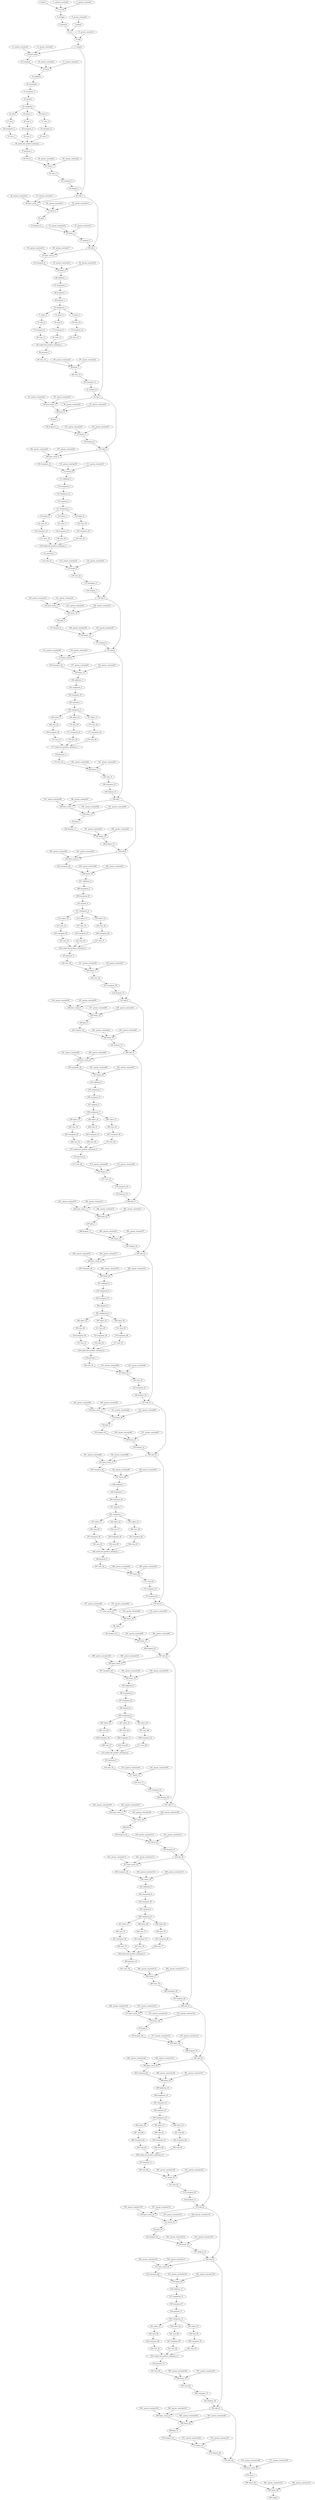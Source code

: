 strict digraph  {
"0 arg0_1" [id=0, type=input];
"1 _param_constant0" [id=1, type=get_attr];
"2 _param_constant1" [id=2, type=get_attr];
"3 conv2d" [id=3, type=conv2d];
"4 reshape" [id=4, type=reshape];
"5 permute" [id=5, type=permute];
"6 _param_constant2" [id=6, type=get_attr];
"7 expand" [id=7, type=expand];
"8 cat" [id=8, type=cat];
"9 _param_constant3" [id=9, type=get_attr];
"10 add" [id=10, type=add];
"11 dropout" [id=11, type=dropout];
"12 _param_constant4" [id=12, type=get_attr];
"13 _param_constant5" [id=13, type=get_attr];
"14 layer_norm" [id=14, type=layer_norm];
"15 transpose" [id=15, type=transpose];
"16 _param_constant6" [id=16, type=get_attr];
"17 _param_constant7" [id=17, type=get_attr];
"18 linear" [id=18, type=linear];
"19 unflatten" [id=19, type=unflatten];
"20 unsqueeze" [id=20, type=unsqueeze];
"21 transpose_1" [id=21, type=transpose];
"22 squeeze" [id=22, type=squeeze];
"23 contiguous" [id=23, type=contiguous];
"24 select" [id=24, type=select];
"25 select_1" [id=25, type=select];
"26 select_2" [id=26, type=select];
"27 view" [id=27, type=view];
"28 transpose_2" [id=28, type=transpose];
"29 view_1" [id=29, type=view];
"30 transpose_3" [id=30, type=transpose];
"31 view_2" [id=31, type=view];
"32 transpose_4" [id=32, type=transpose];
"33 view_3" [id=33, type=view];
"34 view_4" [id=34, type=view];
"35 view_5" [id=35, type=view];
"36 scaled_dot_product_attention" [id=36, type=scaled_dot_product_attention];
"37 permute_1" [id=37, type=permute];
"38 view_6" [id=38, type=view];
"39 _param_constant8" [id=39, type=get_attr];
"40 _param_constant9" [id=40, type=get_attr];
"41 linear_1" [id=41, type=linear];
"42 view_7" [id=42, type=view];
"43 transpose_5" [id=43, type=transpose];
"44 dropout_1" [id=44, type=dropout];
"45 add_1" [id=45, type=add];
"46 _param_constant10" [id=46, type=get_attr];
"47 _param_constant11" [id=47, type=get_attr];
"48 layer_norm_1" [id=48, type=layer_norm];
"49 _param_constant12" [id=49, type=get_attr];
"50 _param_constant13" [id=50, type=get_attr];
"51 linear_2" [id=51, type=linear];
"52 gelu" [id=52, type=gelu];
"53 dropout_2" [id=53, type=dropout];
"54 _param_constant14" [id=54, type=get_attr];
"55 _param_constant15" [id=55, type=get_attr];
"56 linear_3" [id=56, type=linear];
"57 dropout_3" [id=57, type=dropout];
"58 add_2" [id=58, type=add];
"59 _param_constant16" [id=59, type=get_attr];
"60 _param_constant17" [id=60, type=get_attr];
"61 layer_norm_2" [id=61, type=layer_norm];
"62 transpose_6" [id=62, type=transpose];
"63 _param_constant18" [id=63, type=get_attr];
"64 _param_constant19" [id=64, type=get_attr];
"65 linear_4" [id=65, type=linear];
"66 unflatten_1" [id=66, type=unflatten];
"67 unsqueeze_1" [id=67, type=unsqueeze];
"68 transpose_7" [id=68, type=transpose];
"69 squeeze_1" [id=69, type=squeeze];
"70 contiguous_1" [id=70, type=contiguous];
"71 select_3" [id=71, type=select];
"72 select_4" [id=72, type=select];
"73 select_5" [id=73, type=select];
"74 view_8" [id=74, type=view];
"75 transpose_8" [id=75, type=transpose];
"76 view_9" [id=76, type=view];
"77 transpose_9" [id=77, type=transpose];
"78 view_10" [id=78, type=view];
"79 transpose_10" [id=79, type=transpose];
"80 view_11" [id=80, type=view];
"81 view_12" [id=81, type=view];
"82 view_13" [id=82, type=view];
"83 scaled_dot_product_attention_1" [id=83, type=scaled_dot_product_attention];
"84 permute_2" [id=84, type=permute];
"85 view_14" [id=85, type=view];
"86 _param_constant20" [id=86, type=get_attr];
"87 _param_constant21" [id=87, type=get_attr];
"88 linear_5" [id=88, type=linear];
"89 view_15" [id=89, type=view];
"90 transpose_11" [id=90, type=transpose];
"91 dropout_4" [id=91, type=dropout];
"92 add_3" [id=92, type=add];
"93 _param_constant22" [id=93, type=get_attr];
"94 _param_constant23" [id=94, type=get_attr];
"95 layer_norm_3" [id=95, type=layer_norm];
"96 _param_constant24" [id=96, type=get_attr];
"97 _param_constant25" [id=97, type=get_attr];
"98 linear_6" [id=98, type=linear];
"99 gelu_1" [id=99, type=gelu];
"100 dropout_5" [id=100, type=dropout];
"101 _param_constant26" [id=101, type=get_attr];
"102 _param_constant27" [id=102, type=get_attr];
"103 linear_7" [id=103, type=linear];
"104 dropout_6" [id=104, type=dropout];
"105 add_4" [id=105, type=add];
"106 _param_constant28" [id=106, type=get_attr];
"107 _param_constant29" [id=107, type=get_attr];
"108 layer_norm_4" [id=108, type=layer_norm];
"109 transpose_12" [id=109, type=transpose];
"110 _param_constant30" [id=110, type=get_attr];
"111 _param_constant31" [id=111, type=get_attr];
"112 linear_8" [id=112, type=linear];
"113 unflatten_2" [id=113, type=unflatten];
"114 unsqueeze_2" [id=114, type=unsqueeze];
"115 transpose_13" [id=115, type=transpose];
"116 squeeze_2" [id=116, type=squeeze];
"117 contiguous_2" [id=117, type=contiguous];
"118 select_6" [id=118, type=select];
"119 select_7" [id=119, type=select];
"120 select_8" [id=120, type=select];
"121 view_16" [id=121, type=view];
"122 transpose_14" [id=122, type=transpose];
"123 view_17" [id=123, type=view];
"124 transpose_15" [id=124, type=transpose];
"125 view_18" [id=125, type=view];
"126 transpose_16" [id=126, type=transpose];
"127 view_19" [id=127, type=view];
"128 view_20" [id=128, type=view];
"129 view_21" [id=129, type=view];
"130 scaled_dot_product_attention_2" [id=130, type=scaled_dot_product_attention];
"131 permute_3" [id=131, type=permute];
"132 view_22" [id=132, type=view];
"133 _param_constant32" [id=133, type=get_attr];
"134 _param_constant33" [id=134, type=get_attr];
"135 linear_9" [id=135, type=linear];
"136 view_23" [id=136, type=view];
"137 transpose_17" [id=137, type=transpose];
"138 dropout_7" [id=138, type=dropout];
"139 add_5" [id=139, type=add];
"140 _param_constant34" [id=140, type=get_attr];
"141 _param_constant35" [id=141, type=get_attr];
"142 layer_norm_5" [id=142, type=layer_norm];
"143 _param_constant36" [id=143, type=get_attr];
"144 _param_constant37" [id=144, type=get_attr];
"145 linear_10" [id=145, type=linear];
"146 gelu_2" [id=146, type=gelu];
"147 dropout_8" [id=147, type=dropout];
"148 _param_constant38" [id=148, type=get_attr];
"149 _param_constant39" [id=149, type=get_attr];
"150 linear_11" [id=150, type=linear];
"151 dropout_9" [id=151, type=dropout];
"152 add_6" [id=152, type=add];
"153 _param_constant40" [id=153, type=get_attr];
"154 _param_constant41" [id=154, type=get_attr];
"155 layer_norm_6" [id=155, type=layer_norm];
"156 transpose_18" [id=156, type=transpose];
"157 _param_constant42" [id=157, type=get_attr];
"158 _param_constant43" [id=158, type=get_attr];
"159 linear_12" [id=159, type=linear];
"160 unflatten_3" [id=160, type=unflatten];
"161 unsqueeze_3" [id=161, type=unsqueeze];
"162 transpose_19" [id=162, type=transpose];
"163 squeeze_3" [id=163, type=squeeze];
"164 contiguous_3" [id=164, type=contiguous];
"165 select_9" [id=165, type=select];
"166 select_10" [id=166, type=select];
"167 select_11" [id=167, type=select];
"168 view_24" [id=168, type=view];
"169 transpose_20" [id=169, type=transpose];
"170 view_25" [id=170, type=view];
"171 transpose_21" [id=171, type=transpose];
"172 view_26" [id=172, type=view];
"173 transpose_22" [id=173, type=transpose];
"174 view_27" [id=174, type=view];
"175 view_28" [id=175, type=view];
"176 view_29" [id=176, type=view];
"177 scaled_dot_product_attention_3" [id=177, type=scaled_dot_product_attention];
"178 permute_4" [id=178, type=permute];
"179 view_30" [id=179, type=view];
"180 _param_constant44" [id=180, type=get_attr];
"181 _param_constant45" [id=181, type=get_attr];
"182 linear_13" [id=182, type=linear];
"183 view_31" [id=183, type=view];
"184 transpose_23" [id=184, type=transpose];
"185 dropout_10" [id=185, type=dropout];
"186 add_7" [id=186, type=add];
"187 _param_constant46" [id=187, type=get_attr];
"188 _param_constant47" [id=188, type=get_attr];
"189 layer_norm_7" [id=189, type=layer_norm];
"190 _param_constant48" [id=190, type=get_attr];
"191 _param_constant49" [id=191, type=get_attr];
"192 linear_14" [id=192, type=linear];
"193 gelu_3" [id=193, type=gelu];
"194 dropout_11" [id=194, type=dropout];
"195 _param_constant50" [id=195, type=get_attr];
"196 _param_constant51" [id=196, type=get_attr];
"197 linear_15" [id=197, type=linear];
"198 dropout_12" [id=198, type=dropout];
"199 add_8" [id=199, type=add];
"200 _param_constant52" [id=200, type=get_attr];
"201 _param_constant53" [id=201, type=get_attr];
"202 layer_norm_8" [id=202, type=layer_norm];
"203 transpose_24" [id=203, type=transpose];
"204 _param_constant54" [id=204, type=get_attr];
"205 _param_constant55" [id=205, type=get_attr];
"206 linear_16" [id=206, type=linear];
"207 unflatten_4" [id=207, type=unflatten];
"208 unsqueeze_4" [id=208, type=unsqueeze];
"209 transpose_25" [id=209, type=transpose];
"210 squeeze_4" [id=210, type=squeeze];
"211 contiguous_4" [id=211, type=contiguous];
"212 select_12" [id=212, type=select];
"213 select_13" [id=213, type=select];
"214 select_14" [id=214, type=select];
"215 view_32" [id=215, type=view];
"216 transpose_26" [id=216, type=transpose];
"217 view_33" [id=217, type=view];
"218 transpose_27" [id=218, type=transpose];
"219 view_34" [id=219, type=view];
"220 transpose_28" [id=220, type=transpose];
"221 view_35" [id=221, type=view];
"222 view_36" [id=222, type=view];
"223 view_37" [id=223, type=view];
"224 scaled_dot_product_attention_4" [id=224, type=scaled_dot_product_attention];
"225 permute_5" [id=225, type=permute];
"226 view_38" [id=226, type=view];
"227 _param_constant56" [id=227, type=get_attr];
"228 _param_constant57" [id=228, type=get_attr];
"229 linear_17" [id=229, type=linear];
"230 view_39" [id=230, type=view];
"231 transpose_29" [id=231, type=transpose];
"232 dropout_13" [id=232, type=dropout];
"233 add_9" [id=233, type=add];
"234 _param_constant58" [id=234, type=get_attr];
"235 _param_constant59" [id=235, type=get_attr];
"236 layer_norm_9" [id=236, type=layer_norm];
"237 _param_constant60" [id=237, type=get_attr];
"238 _param_constant61" [id=238, type=get_attr];
"239 linear_18" [id=239, type=linear];
"240 gelu_4" [id=240, type=gelu];
"241 dropout_14" [id=241, type=dropout];
"242 _param_constant62" [id=242, type=get_attr];
"243 _param_constant63" [id=243, type=get_attr];
"244 linear_19" [id=244, type=linear];
"245 dropout_15" [id=245, type=dropout];
"246 add_10" [id=246, type=add];
"247 _param_constant64" [id=247, type=get_attr];
"248 _param_constant65" [id=248, type=get_attr];
"249 layer_norm_10" [id=249, type=layer_norm];
"250 transpose_30" [id=250, type=transpose];
"251 _param_constant66" [id=251, type=get_attr];
"252 _param_constant67" [id=252, type=get_attr];
"253 linear_20" [id=253, type=linear];
"254 unflatten_5" [id=254, type=unflatten];
"255 unsqueeze_5" [id=255, type=unsqueeze];
"256 transpose_31" [id=256, type=transpose];
"257 squeeze_5" [id=257, type=squeeze];
"258 contiguous_5" [id=258, type=contiguous];
"259 select_15" [id=259, type=select];
"260 select_16" [id=260, type=select];
"261 select_17" [id=261, type=select];
"262 view_40" [id=262, type=view];
"263 transpose_32" [id=263, type=transpose];
"264 view_41" [id=264, type=view];
"265 transpose_33" [id=265, type=transpose];
"266 view_42" [id=266, type=view];
"267 transpose_34" [id=267, type=transpose];
"268 view_43" [id=268, type=view];
"269 view_44" [id=269, type=view];
"270 view_45" [id=270, type=view];
"271 scaled_dot_product_attention_5" [id=271, type=scaled_dot_product_attention];
"272 permute_6" [id=272, type=permute];
"273 view_46" [id=273, type=view];
"274 _param_constant68" [id=274, type=get_attr];
"275 _param_constant69" [id=275, type=get_attr];
"276 linear_21" [id=276, type=linear];
"277 view_47" [id=277, type=view];
"278 transpose_35" [id=278, type=transpose];
"279 dropout_16" [id=279, type=dropout];
"280 add_11" [id=280, type=add];
"281 _param_constant70" [id=281, type=get_attr];
"282 _param_constant71" [id=282, type=get_attr];
"283 layer_norm_11" [id=283, type=layer_norm];
"284 _param_constant72" [id=284, type=get_attr];
"285 _param_constant73" [id=285, type=get_attr];
"286 linear_22" [id=286, type=linear];
"287 gelu_5" [id=287, type=gelu];
"288 dropout_17" [id=288, type=dropout];
"289 _param_constant74" [id=289, type=get_attr];
"290 _param_constant75" [id=290, type=get_attr];
"291 linear_23" [id=291, type=linear];
"292 dropout_18" [id=292, type=dropout];
"293 add_12" [id=293, type=add];
"294 _param_constant76" [id=294, type=get_attr];
"295 _param_constant77" [id=295, type=get_attr];
"296 layer_norm_12" [id=296, type=layer_norm];
"297 transpose_36" [id=297, type=transpose];
"298 _param_constant78" [id=298, type=get_attr];
"299 _param_constant79" [id=299, type=get_attr];
"300 linear_24" [id=300, type=linear];
"301 unflatten_6" [id=301, type=unflatten];
"302 unsqueeze_6" [id=302, type=unsqueeze];
"303 transpose_37" [id=303, type=transpose];
"304 squeeze_6" [id=304, type=squeeze];
"305 contiguous_6" [id=305, type=contiguous];
"306 select_18" [id=306, type=select];
"307 select_19" [id=307, type=select];
"308 select_20" [id=308, type=select];
"309 view_48" [id=309, type=view];
"310 transpose_38" [id=310, type=transpose];
"311 view_49" [id=311, type=view];
"312 transpose_39" [id=312, type=transpose];
"313 view_50" [id=313, type=view];
"314 transpose_40" [id=314, type=transpose];
"315 view_51" [id=315, type=view];
"316 view_52" [id=316, type=view];
"317 view_53" [id=317, type=view];
"318 scaled_dot_product_attention_6" [id=318, type=scaled_dot_product_attention];
"319 permute_7" [id=319, type=permute];
"320 view_54" [id=320, type=view];
"321 _param_constant80" [id=321, type=get_attr];
"322 _param_constant81" [id=322, type=get_attr];
"323 linear_25" [id=323, type=linear];
"324 view_55" [id=324, type=view];
"325 transpose_41" [id=325, type=transpose];
"326 dropout_19" [id=326, type=dropout];
"327 add_13" [id=327, type=add];
"328 _param_constant82" [id=328, type=get_attr];
"329 _param_constant83" [id=329, type=get_attr];
"330 layer_norm_13" [id=330, type=layer_norm];
"331 _param_constant84" [id=331, type=get_attr];
"332 _param_constant85" [id=332, type=get_attr];
"333 linear_26" [id=333, type=linear];
"334 gelu_6" [id=334, type=gelu];
"335 dropout_20" [id=335, type=dropout];
"336 _param_constant86" [id=336, type=get_attr];
"337 _param_constant87" [id=337, type=get_attr];
"338 linear_27" [id=338, type=linear];
"339 dropout_21" [id=339, type=dropout];
"340 add_14" [id=340, type=add];
"341 _param_constant88" [id=341, type=get_attr];
"342 _param_constant89" [id=342, type=get_attr];
"343 layer_norm_14" [id=343, type=layer_norm];
"344 transpose_42" [id=344, type=transpose];
"345 _param_constant90" [id=345, type=get_attr];
"346 _param_constant91" [id=346, type=get_attr];
"347 linear_28" [id=347, type=linear];
"348 unflatten_7" [id=348, type=unflatten];
"349 unsqueeze_7" [id=349, type=unsqueeze];
"350 transpose_43" [id=350, type=transpose];
"351 squeeze_7" [id=351, type=squeeze];
"352 contiguous_7" [id=352, type=contiguous];
"353 select_21" [id=353, type=select];
"354 select_22" [id=354, type=select];
"355 select_23" [id=355, type=select];
"356 view_56" [id=356, type=view];
"357 transpose_44" [id=357, type=transpose];
"358 view_57" [id=358, type=view];
"359 transpose_45" [id=359, type=transpose];
"360 view_58" [id=360, type=view];
"361 transpose_46" [id=361, type=transpose];
"362 view_59" [id=362, type=view];
"363 view_60" [id=363, type=view];
"364 view_61" [id=364, type=view];
"365 scaled_dot_product_attention_7" [id=365, type=scaled_dot_product_attention];
"366 permute_8" [id=366, type=permute];
"367 view_62" [id=367, type=view];
"368 _param_constant92" [id=368, type=get_attr];
"369 _param_constant93" [id=369, type=get_attr];
"370 linear_29" [id=370, type=linear];
"371 view_63" [id=371, type=view];
"372 transpose_47" [id=372, type=transpose];
"373 dropout_22" [id=373, type=dropout];
"374 add_15" [id=374, type=add];
"375 _param_constant94" [id=375, type=get_attr];
"376 _param_constant95" [id=376, type=get_attr];
"377 layer_norm_15" [id=377, type=layer_norm];
"378 _param_constant96" [id=378, type=get_attr];
"379 _param_constant97" [id=379, type=get_attr];
"380 linear_30" [id=380, type=linear];
"381 gelu_7" [id=381, type=gelu];
"382 dropout_23" [id=382, type=dropout];
"383 _param_constant98" [id=383, type=get_attr];
"384 _param_constant99" [id=384, type=get_attr];
"385 linear_31" [id=385, type=linear];
"386 dropout_24" [id=386, type=dropout];
"387 add_16" [id=387, type=add];
"388 _param_constant100" [id=388, type=get_attr];
"389 _param_constant101" [id=389, type=get_attr];
"390 layer_norm_16" [id=390, type=layer_norm];
"391 transpose_48" [id=391, type=transpose];
"392 _param_constant102" [id=392, type=get_attr];
"393 _param_constant103" [id=393, type=get_attr];
"394 linear_32" [id=394, type=linear];
"395 unflatten_8" [id=395, type=unflatten];
"396 unsqueeze_8" [id=396, type=unsqueeze];
"397 transpose_49" [id=397, type=transpose];
"398 squeeze_8" [id=398, type=squeeze];
"399 contiguous_8" [id=399, type=contiguous];
"400 select_24" [id=400, type=select];
"401 select_25" [id=401, type=select];
"402 select_26" [id=402, type=select];
"403 view_64" [id=403, type=view];
"404 transpose_50" [id=404, type=transpose];
"405 view_65" [id=405, type=view];
"406 transpose_51" [id=406, type=transpose];
"407 view_66" [id=407, type=view];
"408 transpose_52" [id=408, type=transpose];
"409 view_67" [id=409, type=view];
"410 view_68" [id=410, type=view];
"411 view_69" [id=411, type=view];
"412 scaled_dot_product_attention_8" [id=412, type=scaled_dot_product_attention];
"413 permute_9" [id=413, type=permute];
"414 view_70" [id=414, type=view];
"415 _param_constant104" [id=415, type=get_attr];
"416 _param_constant105" [id=416, type=get_attr];
"417 linear_33" [id=417, type=linear];
"418 view_71" [id=418, type=view];
"419 transpose_53" [id=419, type=transpose];
"420 dropout_25" [id=420, type=dropout];
"421 add_17" [id=421, type=add];
"422 _param_constant106" [id=422, type=get_attr];
"423 _param_constant107" [id=423, type=get_attr];
"424 layer_norm_17" [id=424, type=layer_norm];
"425 _param_constant108" [id=425, type=get_attr];
"426 _param_constant109" [id=426, type=get_attr];
"427 linear_34" [id=427, type=linear];
"428 gelu_8" [id=428, type=gelu];
"429 dropout_26" [id=429, type=dropout];
"430 _param_constant110" [id=430, type=get_attr];
"431 _param_constant111" [id=431, type=get_attr];
"432 linear_35" [id=432, type=linear];
"433 dropout_27" [id=433, type=dropout];
"434 add_18" [id=434, type=add];
"435 _param_constant112" [id=435, type=get_attr];
"436 _param_constant113" [id=436, type=get_attr];
"437 layer_norm_18" [id=437, type=layer_norm];
"438 transpose_54" [id=438, type=transpose];
"439 _param_constant114" [id=439, type=get_attr];
"440 _param_constant115" [id=440, type=get_attr];
"441 linear_36" [id=441, type=linear];
"442 unflatten_9" [id=442, type=unflatten];
"443 unsqueeze_9" [id=443, type=unsqueeze];
"444 transpose_55" [id=444, type=transpose];
"445 squeeze_9" [id=445, type=squeeze];
"446 contiguous_9" [id=446, type=contiguous];
"447 select_27" [id=447, type=select];
"448 select_28" [id=448, type=select];
"449 select_29" [id=449, type=select];
"450 view_72" [id=450, type=view];
"451 transpose_56" [id=451, type=transpose];
"452 view_73" [id=452, type=view];
"453 transpose_57" [id=453, type=transpose];
"454 view_74" [id=454, type=view];
"455 transpose_58" [id=455, type=transpose];
"456 view_75" [id=456, type=view];
"457 view_76" [id=457, type=view];
"458 view_77" [id=458, type=view];
"459 scaled_dot_product_attention_9" [id=459, type=scaled_dot_product_attention];
"460 permute_10" [id=460, type=permute];
"461 view_78" [id=461, type=view];
"462 _param_constant116" [id=462, type=get_attr];
"463 _param_constant117" [id=463, type=get_attr];
"464 linear_37" [id=464, type=linear];
"465 view_79" [id=465, type=view];
"466 transpose_59" [id=466, type=transpose];
"467 dropout_28" [id=467, type=dropout];
"468 add_19" [id=468, type=add];
"469 _param_constant118" [id=469, type=get_attr];
"470 _param_constant119" [id=470, type=get_attr];
"471 layer_norm_19" [id=471, type=layer_norm];
"472 _param_constant120" [id=472, type=get_attr];
"473 _param_constant121" [id=473, type=get_attr];
"474 linear_38" [id=474, type=linear];
"475 gelu_9" [id=475, type=gelu];
"476 dropout_29" [id=476, type=dropout];
"477 _param_constant122" [id=477, type=get_attr];
"478 _param_constant123" [id=478, type=get_attr];
"479 linear_39" [id=479, type=linear];
"480 dropout_30" [id=480, type=dropout];
"481 add_20" [id=481, type=add];
"482 _param_constant124" [id=482, type=get_attr];
"483 _param_constant125" [id=483, type=get_attr];
"484 layer_norm_20" [id=484, type=layer_norm];
"485 transpose_60" [id=485, type=transpose];
"486 _param_constant126" [id=486, type=get_attr];
"487 _param_constant127" [id=487, type=get_attr];
"488 linear_40" [id=488, type=linear];
"489 unflatten_10" [id=489, type=unflatten];
"490 unsqueeze_10" [id=490, type=unsqueeze];
"491 transpose_61" [id=491, type=transpose];
"492 squeeze_10" [id=492, type=squeeze];
"493 contiguous_10" [id=493, type=contiguous];
"494 select_30" [id=494, type=select];
"495 select_31" [id=495, type=select];
"496 select_32" [id=496, type=select];
"497 view_80" [id=497, type=view];
"498 transpose_62" [id=498, type=transpose];
"499 view_81" [id=499, type=view];
"500 transpose_63" [id=500, type=transpose];
"501 view_82" [id=501, type=view];
"502 transpose_64" [id=502, type=transpose];
"503 view_83" [id=503, type=view];
"504 view_84" [id=504, type=view];
"505 view_85" [id=505, type=view];
"506 scaled_dot_product_attention_10" [id=506, type=scaled_dot_product_attention];
"507 permute_11" [id=507, type=permute];
"508 view_86" [id=508, type=view];
"509 _param_constant128" [id=509, type=get_attr];
"510 _param_constant129" [id=510, type=get_attr];
"511 linear_41" [id=511, type=linear];
"512 view_87" [id=512, type=view];
"513 transpose_65" [id=513, type=transpose];
"514 dropout_31" [id=514, type=dropout];
"515 add_21" [id=515, type=add];
"516 _param_constant130" [id=516, type=get_attr];
"517 _param_constant131" [id=517, type=get_attr];
"518 layer_norm_21" [id=518, type=layer_norm];
"519 _param_constant132" [id=519, type=get_attr];
"520 _param_constant133" [id=520, type=get_attr];
"521 linear_42" [id=521, type=linear];
"522 gelu_10" [id=522, type=gelu];
"523 dropout_32" [id=523, type=dropout];
"524 _param_constant134" [id=524, type=get_attr];
"525 _param_constant135" [id=525, type=get_attr];
"526 linear_43" [id=526, type=linear];
"527 dropout_33" [id=527, type=dropout];
"528 add_22" [id=528, type=add];
"529 _param_constant136" [id=529, type=get_attr];
"530 _param_constant137" [id=530, type=get_attr];
"531 layer_norm_22" [id=531, type=layer_norm];
"532 transpose_66" [id=532, type=transpose];
"533 _param_constant138" [id=533, type=get_attr];
"534 _param_constant139" [id=534, type=get_attr];
"535 linear_44" [id=535, type=linear];
"536 unflatten_11" [id=536, type=unflatten];
"537 unsqueeze_11" [id=537, type=unsqueeze];
"538 transpose_67" [id=538, type=transpose];
"539 squeeze_11" [id=539, type=squeeze];
"540 contiguous_11" [id=540, type=contiguous];
"541 select_33" [id=541, type=select];
"542 select_34" [id=542, type=select];
"543 select_35" [id=543, type=select];
"544 view_88" [id=544, type=view];
"545 transpose_68" [id=545, type=transpose];
"546 view_89" [id=546, type=view];
"547 transpose_69" [id=547, type=transpose];
"548 view_90" [id=548, type=view];
"549 transpose_70" [id=549, type=transpose];
"550 view_91" [id=550, type=view];
"551 view_92" [id=551, type=view];
"552 view_93" [id=552, type=view];
"553 scaled_dot_product_attention_11" [id=553, type=scaled_dot_product_attention];
"554 permute_12" [id=554, type=permute];
"555 view_94" [id=555, type=view];
"556 _param_constant140" [id=556, type=get_attr];
"557 _param_constant141" [id=557, type=get_attr];
"558 linear_45" [id=558, type=linear];
"559 view_95" [id=559, type=view];
"560 transpose_71" [id=560, type=transpose];
"561 dropout_34" [id=561, type=dropout];
"562 add_23" [id=562, type=add];
"563 _param_constant142" [id=563, type=get_attr];
"564 _param_constant143" [id=564, type=get_attr];
"565 layer_norm_23" [id=565, type=layer_norm];
"566 _param_constant144" [id=566, type=get_attr];
"567 _param_constant145" [id=567, type=get_attr];
"568 linear_46" [id=568, type=linear];
"569 gelu_11" [id=569, type=gelu];
"570 dropout_35" [id=570, type=dropout];
"571 _param_constant146" [id=571, type=get_attr];
"572 _param_constant147" [id=572, type=get_attr];
"573 linear_47" [id=573, type=linear];
"574 dropout_36" [id=574, type=dropout];
"575 add_24" [id=575, type=add];
"576 _param_constant148" [id=576, type=get_attr];
"577 _param_constant149" [id=577, type=get_attr];
"578 layer_norm_24" [id=578, type=layer_norm];
"579 slice_1" [id=579, type=slice];
"580 select_36" [id=580, type=select];
"581 _param_constant150" [id=581, type=get_attr];
"582 _param_constant151" [id=582, type=get_attr];
"583 linear_48" [id=583, type=linear];
"584 output" [id=584, type=output];
"0 arg0_1" -> "3 conv2d";
"1 _param_constant0" -> "3 conv2d";
"2 _param_constant1" -> "3 conv2d";
"3 conv2d" -> "4 reshape";
"4 reshape" -> "5 permute";
"5 permute" -> "8 cat";
"6 _param_constant2" -> "7 expand";
"7 expand" -> "8 cat";
"8 cat" -> "10 add";
"9 _param_constant3" -> "10 add";
"10 add" -> "11 dropout";
"11 dropout" -> "14 layer_norm";
"11 dropout" -> "45 add_1";
"12 _param_constant4" -> "14 layer_norm";
"13 _param_constant5" -> "14 layer_norm";
"14 layer_norm" -> "15 transpose";
"15 transpose" -> "18 linear";
"16 _param_constant6" -> "18 linear";
"17 _param_constant7" -> "18 linear";
"18 linear" -> "19 unflatten";
"19 unflatten" -> "20 unsqueeze";
"20 unsqueeze" -> "21 transpose_1";
"21 transpose_1" -> "22 squeeze";
"22 squeeze" -> "23 contiguous";
"23 contiguous" -> "24 select";
"23 contiguous" -> "25 select_1";
"23 contiguous" -> "26 select_2";
"24 select" -> "27 view";
"25 select_1" -> "29 view_1";
"26 select_2" -> "31 view_2";
"27 view" -> "28 transpose_2";
"28 transpose_2" -> "33 view_3";
"29 view_1" -> "30 transpose_3";
"30 transpose_3" -> "34 view_4";
"31 view_2" -> "32 transpose_4";
"32 transpose_4" -> "35 view_5";
"33 view_3" -> "36 scaled_dot_product_attention";
"34 view_4" -> "36 scaled_dot_product_attention";
"35 view_5" -> "36 scaled_dot_product_attention";
"36 scaled_dot_product_attention" -> "37 permute_1";
"37 permute_1" -> "38 view_6";
"38 view_6" -> "41 linear_1";
"39 _param_constant8" -> "41 linear_1";
"40 _param_constant9" -> "41 linear_1";
"41 linear_1" -> "42 view_7";
"42 view_7" -> "43 transpose_5";
"43 transpose_5" -> "44 dropout_1";
"44 dropout_1" -> "45 add_1";
"45 add_1" -> "48 layer_norm_1";
"45 add_1" -> "58 add_2";
"46 _param_constant10" -> "48 layer_norm_1";
"47 _param_constant11" -> "48 layer_norm_1";
"48 layer_norm_1" -> "51 linear_2";
"49 _param_constant12" -> "51 linear_2";
"50 _param_constant13" -> "51 linear_2";
"51 linear_2" -> "52 gelu";
"52 gelu" -> "53 dropout_2";
"53 dropout_2" -> "56 linear_3";
"54 _param_constant14" -> "56 linear_3";
"55 _param_constant15" -> "56 linear_3";
"56 linear_3" -> "57 dropout_3";
"57 dropout_3" -> "58 add_2";
"58 add_2" -> "61 layer_norm_2";
"58 add_2" -> "92 add_3";
"59 _param_constant16" -> "61 layer_norm_2";
"60 _param_constant17" -> "61 layer_norm_2";
"61 layer_norm_2" -> "62 transpose_6";
"62 transpose_6" -> "65 linear_4";
"63 _param_constant18" -> "65 linear_4";
"64 _param_constant19" -> "65 linear_4";
"65 linear_4" -> "66 unflatten_1";
"66 unflatten_1" -> "67 unsqueeze_1";
"67 unsqueeze_1" -> "68 transpose_7";
"68 transpose_7" -> "69 squeeze_1";
"69 squeeze_1" -> "70 contiguous_1";
"70 contiguous_1" -> "71 select_3";
"70 contiguous_1" -> "72 select_4";
"70 contiguous_1" -> "73 select_5";
"71 select_3" -> "74 view_8";
"72 select_4" -> "76 view_9";
"73 select_5" -> "78 view_10";
"74 view_8" -> "75 transpose_8";
"75 transpose_8" -> "80 view_11";
"76 view_9" -> "77 transpose_9";
"77 transpose_9" -> "81 view_12";
"78 view_10" -> "79 transpose_10";
"79 transpose_10" -> "82 view_13";
"80 view_11" -> "83 scaled_dot_product_attention_1";
"81 view_12" -> "83 scaled_dot_product_attention_1";
"82 view_13" -> "83 scaled_dot_product_attention_1";
"83 scaled_dot_product_attention_1" -> "84 permute_2";
"84 permute_2" -> "85 view_14";
"85 view_14" -> "88 linear_5";
"86 _param_constant20" -> "88 linear_5";
"87 _param_constant21" -> "88 linear_5";
"88 linear_5" -> "89 view_15";
"89 view_15" -> "90 transpose_11";
"90 transpose_11" -> "91 dropout_4";
"91 dropout_4" -> "92 add_3";
"92 add_3" -> "95 layer_norm_3";
"92 add_3" -> "105 add_4";
"93 _param_constant22" -> "95 layer_norm_3";
"94 _param_constant23" -> "95 layer_norm_3";
"95 layer_norm_3" -> "98 linear_6";
"96 _param_constant24" -> "98 linear_6";
"97 _param_constant25" -> "98 linear_6";
"98 linear_6" -> "99 gelu_1";
"99 gelu_1" -> "100 dropout_5";
"100 dropout_5" -> "103 linear_7";
"101 _param_constant26" -> "103 linear_7";
"102 _param_constant27" -> "103 linear_7";
"103 linear_7" -> "104 dropout_6";
"104 dropout_6" -> "105 add_4";
"105 add_4" -> "108 layer_norm_4";
"105 add_4" -> "139 add_5";
"106 _param_constant28" -> "108 layer_norm_4";
"107 _param_constant29" -> "108 layer_norm_4";
"108 layer_norm_4" -> "109 transpose_12";
"109 transpose_12" -> "112 linear_8";
"110 _param_constant30" -> "112 linear_8";
"111 _param_constant31" -> "112 linear_8";
"112 linear_8" -> "113 unflatten_2";
"113 unflatten_2" -> "114 unsqueeze_2";
"114 unsqueeze_2" -> "115 transpose_13";
"115 transpose_13" -> "116 squeeze_2";
"116 squeeze_2" -> "117 contiguous_2";
"117 contiguous_2" -> "118 select_6";
"117 contiguous_2" -> "119 select_7";
"117 contiguous_2" -> "120 select_8";
"118 select_6" -> "121 view_16";
"119 select_7" -> "123 view_17";
"120 select_8" -> "125 view_18";
"121 view_16" -> "122 transpose_14";
"122 transpose_14" -> "127 view_19";
"123 view_17" -> "124 transpose_15";
"124 transpose_15" -> "128 view_20";
"125 view_18" -> "126 transpose_16";
"126 transpose_16" -> "129 view_21";
"127 view_19" -> "130 scaled_dot_product_attention_2";
"128 view_20" -> "130 scaled_dot_product_attention_2";
"129 view_21" -> "130 scaled_dot_product_attention_2";
"130 scaled_dot_product_attention_2" -> "131 permute_3";
"131 permute_3" -> "132 view_22";
"132 view_22" -> "135 linear_9";
"133 _param_constant32" -> "135 linear_9";
"134 _param_constant33" -> "135 linear_9";
"135 linear_9" -> "136 view_23";
"136 view_23" -> "137 transpose_17";
"137 transpose_17" -> "138 dropout_7";
"138 dropout_7" -> "139 add_5";
"139 add_5" -> "142 layer_norm_5";
"139 add_5" -> "152 add_6";
"140 _param_constant34" -> "142 layer_norm_5";
"141 _param_constant35" -> "142 layer_norm_5";
"142 layer_norm_5" -> "145 linear_10";
"143 _param_constant36" -> "145 linear_10";
"144 _param_constant37" -> "145 linear_10";
"145 linear_10" -> "146 gelu_2";
"146 gelu_2" -> "147 dropout_8";
"147 dropout_8" -> "150 linear_11";
"148 _param_constant38" -> "150 linear_11";
"149 _param_constant39" -> "150 linear_11";
"150 linear_11" -> "151 dropout_9";
"151 dropout_9" -> "152 add_6";
"152 add_6" -> "155 layer_norm_6";
"152 add_6" -> "186 add_7";
"153 _param_constant40" -> "155 layer_norm_6";
"154 _param_constant41" -> "155 layer_norm_6";
"155 layer_norm_6" -> "156 transpose_18";
"156 transpose_18" -> "159 linear_12";
"157 _param_constant42" -> "159 linear_12";
"158 _param_constant43" -> "159 linear_12";
"159 linear_12" -> "160 unflatten_3";
"160 unflatten_3" -> "161 unsqueeze_3";
"161 unsqueeze_3" -> "162 transpose_19";
"162 transpose_19" -> "163 squeeze_3";
"163 squeeze_3" -> "164 contiguous_3";
"164 contiguous_3" -> "165 select_9";
"164 contiguous_3" -> "166 select_10";
"164 contiguous_3" -> "167 select_11";
"165 select_9" -> "168 view_24";
"166 select_10" -> "170 view_25";
"167 select_11" -> "172 view_26";
"168 view_24" -> "169 transpose_20";
"169 transpose_20" -> "174 view_27";
"170 view_25" -> "171 transpose_21";
"171 transpose_21" -> "175 view_28";
"172 view_26" -> "173 transpose_22";
"173 transpose_22" -> "176 view_29";
"174 view_27" -> "177 scaled_dot_product_attention_3";
"175 view_28" -> "177 scaled_dot_product_attention_3";
"176 view_29" -> "177 scaled_dot_product_attention_3";
"177 scaled_dot_product_attention_3" -> "178 permute_4";
"178 permute_4" -> "179 view_30";
"179 view_30" -> "182 linear_13";
"180 _param_constant44" -> "182 linear_13";
"181 _param_constant45" -> "182 linear_13";
"182 linear_13" -> "183 view_31";
"183 view_31" -> "184 transpose_23";
"184 transpose_23" -> "185 dropout_10";
"185 dropout_10" -> "186 add_7";
"186 add_7" -> "189 layer_norm_7";
"186 add_7" -> "199 add_8";
"187 _param_constant46" -> "189 layer_norm_7";
"188 _param_constant47" -> "189 layer_norm_7";
"189 layer_norm_7" -> "192 linear_14";
"190 _param_constant48" -> "192 linear_14";
"191 _param_constant49" -> "192 linear_14";
"192 linear_14" -> "193 gelu_3";
"193 gelu_3" -> "194 dropout_11";
"194 dropout_11" -> "197 linear_15";
"195 _param_constant50" -> "197 linear_15";
"196 _param_constant51" -> "197 linear_15";
"197 linear_15" -> "198 dropout_12";
"198 dropout_12" -> "199 add_8";
"199 add_8" -> "202 layer_norm_8";
"199 add_8" -> "233 add_9";
"200 _param_constant52" -> "202 layer_norm_8";
"201 _param_constant53" -> "202 layer_norm_8";
"202 layer_norm_8" -> "203 transpose_24";
"203 transpose_24" -> "206 linear_16";
"204 _param_constant54" -> "206 linear_16";
"205 _param_constant55" -> "206 linear_16";
"206 linear_16" -> "207 unflatten_4";
"207 unflatten_4" -> "208 unsqueeze_4";
"208 unsqueeze_4" -> "209 transpose_25";
"209 transpose_25" -> "210 squeeze_4";
"210 squeeze_4" -> "211 contiguous_4";
"211 contiguous_4" -> "212 select_12";
"211 contiguous_4" -> "213 select_13";
"211 contiguous_4" -> "214 select_14";
"212 select_12" -> "215 view_32";
"213 select_13" -> "217 view_33";
"214 select_14" -> "219 view_34";
"215 view_32" -> "216 transpose_26";
"216 transpose_26" -> "221 view_35";
"217 view_33" -> "218 transpose_27";
"218 transpose_27" -> "222 view_36";
"219 view_34" -> "220 transpose_28";
"220 transpose_28" -> "223 view_37";
"221 view_35" -> "224 scaled_dot_product_attention_4";
"222 view_36" -> "224 scaled_dot_product_attention_4";
"223 view_37" -> "224 scaled_dot_product_attention_4";
"224 scaled_dot_product_attention_4" -> "225 permute_5";
"225 permute_5" -> "226 view_38";
"226 view_38" -> "229 linear_17";
"227 _param_constant56" -> "229 linear_17";
"228 _param_constant57" -> "229 linear_17";
"229 linear_17" -> "230 view_39";
"230 view_39" -> "231 transpose_29";
"231 transpose_29" -> "232 dropout_13";
"232 dropout_13" -> "233 add_9";
"233 add_9" -> "236 layer_norm_9";
"233 add_9" -> "246 add_10";
"234 _param_constant58" -> "236 layer_norm_9";
"235 _param_constant59" -> "236 layer_norm_9";
"236 layer_norm_9" -> "239 linear_18";
"237 _param_constant60" -> "239 linear_18";
"238 _param_constant61" -> "239 linear_18";
"239 linear_18" -> "240 gelu_4";
"240 gelu_4" -> "241 dropout_14";
"241 dropout_14" -> "244 linear_19";
"242 _param_constant62" -> "244 linear_19";
"243 _param_constant63" -> "244 linear_19";
"244 linear_19" -> "245 dropout_15";
"245 dropout_15" -> "246 add_10";
"246 add_10" -> "249 layer_norm_10";
"246 add_10" -> "280 add_11";
"247 _param_constant64" -> "249 layer_norm_10";
"248 _param_constant65" -> "249 layer_norm_10";
"249 layer_norm_10" -> "250 transpose_30";
"250 transpose_30" -> "253 linear_20";
"251 _param_constant66" -> "253 linear_20";
"252 _param_constant67" -> "253 linear_20";
"253 linear_20" -> "254 unflatten_5";
"254 unflatten_5" -> "255 unsqueeze_5";
"255 unsqueeze_5" -> "256 transpose_31";
"256 transpose_31" -> "257 squeeze_5";
"257 squeeze_5" -> "258 contiguous_5";
"258 contiguous_5" -> "259 select_15";
"258 contiguous_5" -> "260 select_16";
"258 contiguous_5" -> "261 select_17";
"259 select_15" -> "262 view_40";
"260 select_16" -> "264 view_41";
"261 select_17" -> "266 view_42";
"262 view_40" -> "263 transpose_32";
"263 transpose_32" -> "268 view_43";
"264 view_41" -> "265 transpose_33";
"265 transpose_33" -> "269 view_44";
"266 view_42" -> "267 transpose_34";
"267 transpose_34" -> "270 view_45";
"268 view_43" -> "271 scaled_dot_product_attention_5";
"269 view_44" -> "271 scaled_dot_product_attention_5";
"270 view_45" -> "271 scaled_dot_product_attention_5";
"271 scaled_dot_product_attention_5" -> "272 permute_6";
"272 permute_6" -> "273 view_46";
"273 view_46" -> "276 linear_21";
"274 _param_constant68" -> "276 linear_21";
"275 _param_constant69" -> "276 linear_21";
"276 linear_21" -> "277 view_47";
"277 view_47" -> "278 transpose_35";
"278 transpose_35" -> "279 dropout_16";
"279 dropout_16" -> "280 add_11";
"280 add_11" -> "283 layer_norm_11";
"280 add_11" -> "293 add_12";
"281 _param_constant70" -> "283 layer_norm_11";
"282 _param_constant71" -> "283 layer_norm_11";
"283 layer_norm_11" -> "286 linear_22";
"284 _param_constant72" -> "286 linear_22";
"285 _param_constant73" -> "286 linear_22";
"286 linear_22" -> "287 gelu_5";
"287 gelu_5" -> "288 dropout_17";
"288 dropout_17" -> "291 linear_23";
"289 _param_constant74" -> "291 linear_23";
"290 _param_constant75" -> "291 linear_23";
"291 linear_23" -> "292 dropout_18";
"292 dropout_18" -> "293 add_12";
"293 add_12" -> "296 layer_norm_12";
"293 add_12" -> "327 add_13";
"294 _param_constant76" -> "296 layer_norm_12";
"295 _param_constant77" -> "296 layer_norm_12";
"296 layer_norm_12" -> "297 transpose_36";
"297 transpose_36" -> "300 linear_24";
"298 _param_constant78" -> "300 linear_24";
"299 _param_constant79" -> "300 linear_24";
"300 linear_24" -> "301 unflatten_6";
"301 unflatten_6" -> "302 unsqueeze_6";
"302 unsqueeze_6" -> "303 transpose_37";
"303 transpose_37" -> "304 squeeze_6";
"304 squeeze_6" -> "305 contiguous_6";
"305 contiguous_6" -> "306 select_18";
"305 contiguous_6" -> "307 select_19";
"305 contiguous_6" -> "308 select_20";
"306 select_18" -> "309 view_48";
"307 select_19" -> "311 view_49";
"308 select_20" -> "313 view_50";
"309 view_48" -> "310 transpose_38";
"310 transpose_38" -> "315 view_51";
"311 view_49" -> "312 transpose_39";
"312 transpose_39" -> "316 view_52";
"313 view_50" -> "314 transpose_40";
"314 transpose_40" -> "317 view_53";
"315 view_51" -> "318 scaled_dot_product_attention_6";
"316 view_52" -> "318 scaled_dot_product_attention_6";
"317 view_53" -> "318 scaled_dot_product_attention_6";
"318 scaled_dot_product_attention_6" -> "319 permute_7";
"319 permute_7" -> "320 view_54";
"320 view_54" -> "323 linear_25";
"321 _param_constant80" -> "323 linear_25";
"322 _param_constant81" -> "323 linear_25";
"323 linear_25" -> "324 view_55";
"324 view_55" -> "325 transpose_41";
"325 transpose_41" -> "326 dropout_19";
"326 dropout_19" -> "327 add_13";
"327 add_13" -> "330 layer_norm_13";
"327 add_13" -> "340 add_14";
"328 _param_constant82" -> "330 layer_norm_13";
"329 _param_constant83" -> "330 layer_norm_13";
"330 layer_norm_13" -> "333 linear_26";
"331 _param_constant84" -> "333 linear_26";
"332 _param_constant85" -> "333 linear_26";
"333 linear_26" -> "334 gelu_6";
"334 gelu_6" -> "335 dropout_20";
"335 dropout_20" -> "338 linear_27";
"336 _param_constant86" -> "338 linear_27";
"337 _param_constant87" -> "338 linear_27";
"338 linear_27" -> "339 dropout_21";
"339 dropout_21" -> "340 add_14";
"340 add_14" -> "343 layer_norm_14";
"340 add_14" -> "374 add_15";
"341 _param_constant88" -> "343 layer_norm_14";
"342 _param_constant89" -> "343 layer_norm_14";
"343 layer_norm_14" -> "344 transpose_42";
"344 transpose_42" -> "347 linear_28";
"345 _param_constant90" -> "347 linear_28";
"346 _param_constant91" -> "347 linear_28";
"347 linear_28" -> "348 unflatten_7";
"348 unflatten_7" -> "349 unsqueeze_7";
"349 unsqueeze_7" -> "350 transpose_43";
"350 transpose_43" -> "351 squeeze_7";
"351 squeeze_7" -> "352 contiguous_7";
"352 contiguous_7" -> "353 select_21";
"352 contiguous_7" -> "354 select_22";
"352 contiguous_7" -> "355 select_23";
"353 select_21" -> "356 view_56";
"354 select_22" -> "358 view_57";
"355 select_23" -> "360 view_58";
"356 view_56" -> "357 transpose_44";
"357 transpose_44" -> "362 view_59";
"358 view_57" -> "359 transpose_45";
"359 transpose_45" -> "363 view_60";
"360 view_58" -> "361 transpose_46";
"361 transpose_46" -> "364 view_61";
"362 view_59" -> "365 scaled_dot_product_attention_7";
"363 view_60" -> "365 scaled_dot_product_attention_7";
"364 view_61" -> "365 scaled_dot_product_attention_7";
"365 scaled_dot_product_attention_7" -> "366 permute_8";
"366 permute_8" -> "367 view_62";
"367 view_62" -> "370 linear_29";
"368 _param_constant92" -> "370 linear_29";
"369 _param_constant93" -> "370 linear_29";
"370 linear_29" -> "371 view_63";
"371 view_63" -> "372 transpose_47";
"372 transpose_47" -> "373 dropout_22";
"373 dropout_22" -> "374 add_15";
"374 add_15" -> "377 layer_norm_15";
"374 add_15" -> "387 add_16";
"375 _param_constant94" -> "377 layer_norm_15";
"376 _param_constant95" -> "377 layer_norm_15";
"377 layer_norm_15" -> "380 linear_30";
"378 _param_constant96" -> "380 linear_30";
"379 _param_constant97" -> "380 linear_30";
"380 linear_30" -> "381 gelu_7";
"381 gelu_7" -> "382 dropout_23";
"382 dropout_23" -> "385 linear_31";
"383 _param_constant98" -> "385 linear_31";
"384 _param_constant99" -> "385 linear_31";
"385 linear_31" -> "386 dropout_24";
"386 dropout_24" -> "387 add_16";
"387 add_16" -> "390 layer_norm_16";
"387 add_16" -> "421 add_17";
"388 _param_constant100" -> "390 layer_norm_16";
"389 _param_constant101" -> "390 layer_norm_16";
"390 layer_norm_16" -> "391 transpose_48";
"391 transpose_48" -> "394 linear_32";
"392 _param_constant102" -> "394 linear_32";
"393 _param_constant103" -> "394 linear_32";
"394 linear_32" -> "395 unflatten_8";
"395 unflatten_8" -> "396 unsqueeze_8";
"396 unsqueeze_8" -> "397 transpose_49";
"397 transpose_49" -> "398 squeeze_8";
"398 squeeze_8" -> "399 contiguous_8";
"399 contiguous_8" -> "400 select_24";
"399 contiguous_8" -> "401 select_25";
"399 contiguous_8" -> "402 select_26";
"400 select_24" -> "403 view_64";
"401 select_25" -> "405 view_65";
"402 select_26" -> "407 view_66";
"403 view_64" -> "404 transpose_50";
"404 transpose_50" -> "409 view_67";
"405 view_65" -> "406 transpose_51";
"406 transpose_51" -> "410 view_68";
"407 view_66" -> "408 transpose_52";
"408 transpose_52" -> "411 view_69";
"409 view_67" -> "412 scaled_dot_product_attention_8";
"410 view_68" -> "412 scaled_dot_product_attention_8";
"411 view_69" -> "412 scaled_dot_product_attention_8";
"412 scaled_dot_product_attention_8" -> "413 permute_9";
"413 permute_9" -> "414 view_70";
"414 view_70" -> "417 linear_33";
"415 _param_constant104" -> "417 linear_33";
"416 _param_constant105" -> "417 linear_33";
"417 linear_33" -> "418 view_71";
"418 view_71" -> "419 transpose_53";
"419 transpose_53" -> "420 dropout_25";
"420 dropout_25" -> "421 add_17";
"421 add_17" -> "424 layer_norm_17";
"421 add_17" -> "434 add_18";
"422 _param_constant106" -> "424 layer_norm_17";
"423 _param_constant107" -> "424 layer_norm_17";
"424 layer_norm_17" -> "427 linear_34";
"425 _param_constant108" -> "427 linear_34";
"426 _param_constant109" -> "427 linear_34";
"427 linear_34" -> "428 gelu_8";
"428 gelu_8" -> "429 dropout_26";
"429 dropout_26" -> "432 linear_35";
"430 _param_constant110" -> "432 linear_35";
"431 _param_constant111" -> "432 linear_35";
"432 linear_35" -> "433 dropout_27";
"433 dropout_27" -> "434 add_18";
"434 add_18" -> "437 layer_norm_18";
"434 add_18" -> "468 add_19";
"435 _param_constant112" -> "437 layer_norm_18";
"436 _param_constant113" -> "437 layer_norm_18";
"437 layer_norm_18" -> "438 transpose_54";
"438 transpose_54" -> "441 linear_36";
"439 _param_constant114" -> "441 linear_36";
"440 _param_constant115" -> "441 linear_36";
"441 linear_36" -> "442 unflatten_9";
"442 unflatten_9" -> "443 unsqueeze_9";
"443 unsqueeze_9" -> "444 transpose_55";
"444 transpose_55" -> "445 squeeze_9";
"445 squeeze_9" -> "446 contiguous_9";
"446 contiguous_9" -> "447 select_27";
"446 contiguous_9" -> "448 select_28";
"446 contiguous_9" -> "449 select_29";
"447 select_27" -> "450 view_72";
"448 select_28" -> "452 view_73";
"449 select_29" -> "454 view_74";
"450 view_72" -> "451 transpose_56";
"451 transpose_56" -> "456 view_75";
"452 view_73" -> "453 transpose_57";
"453 transpose_57" -> "457 view_76";
"454 view_74" -> "455 transpose_58";
"455 transpose_58" -> "458 view_77";
"456 view_75" -> "459 scaled_dot_product_attention_9";
"457 view_76" -> "459 scaled_dot_product_attention_9";
"458 view_77" -> "459 scaled_dot_product_attention_9";
"459 scaled_dot_product_attention_9" -> "460 permute_10";
"460 permute_10" -> "461 view_78";
"461 view_78" -> "464 linear_37";
"462 _param_constant116" -> "464 linear_37";
"463 _param_constant117" -> "464 linear_37";
"464 linear_37" -> "465 view_79";
"465 view_79" -> "466 transpose_59";
"466 transpose_59" -> "467 dropout_28";
"467 dropout_28" -> "468 add_19";
"468 add_19" -> "471 layer_norm_19";
"468 add_19" -> "481 add_20";
"469 _param_constant118" -> "471 layer_norm_19";
"470 _param_constant119" -> "471 layer_norm_19";
"471 layer_norm_19" -> "474 linear_38";
"472 _param_constant120" -> "474 linear_38";
"473 _param_constant121" -> "474 linear_38";
"474 linear_38" -> "475 gelu_9";
"475 gelu_9" -> "476 dropout_29";
"476 dropout_29" -> "479 linear_39";
"477 _param_constant122" -> "479 linear_39";
"478 _param_constant123" -> "479 linear_39";
"479 linear_39" -> "480 dropout_30";
"480 dropout_30" -> "481 add_20";
"481 add_20" -> "484 layer_norm_20";
"481 add_20" -> "515 add_21";
"482 _param_constant124" -> "484 layer_norm_20";
"483 _param_constant125" -> "484 layer_norm_20";
"484 layer_norm_20" -> "485 transpose_60";
"485 transpose_60" -> "488 linear_40";
"486 _param_constant126" -> "488 linear_40";
"487 _param_constant127" -> "488 linear_40";
"488 linear_40" -> "489 unflatten_10";
"489 unflatten_10" -> "490 unsqueeze_10";
"490 unsqueeze_10" -> "491 transpose_61";
"491 transpose_61" -> "492 squeeze_10";
"492 squeeze_10" -> "493 contiguous_10";
"493 contiguous_10" -> "494 select_30";
"493 contiguous_10" -> "495 select_31";
"493 contiguous_10" -> "496 select_32";
"494 select_30" -> "497 view_80";
"495 select_31" -> "499 view_81";
"496 select_32" -> "501 view_82";
"497 view_80" -> "498 transpose_62";
"498 transpose_62" -> "503 view_83";
"499 view_81" -> "500 transpose_63";
"500 transpose_63" -> "504 view_84";
"501 view_82" -> "502 transpose_64";
"502 transpose_64" -> "505 view_85";
"503 view_83" -> "506 scaled_dot_product_attention_10";
"504 view_84" -> "506 scaled_dot_product_attention_10";
"505 view_85" -> "506 scaled_dot_product_attention_10";
"506 scaled_dot_product_attention_10" -> "507 permute_11";
"507 permute_11" -> "508 view_86";
"508 view_86" -> "511 linear_41";
"509 _param_constant128" -> "511 linear_41";
"510 _param_constant129" -> "511 linear_41";
"511 linear_41" -> "512 view_87";
"512 view_87" -> "513 transpose_65";
"513 transpose_65" -> "514 dropout_31";
"514 dropout_31" -> "515 add_21";
"515 add_21" -> "518 layer_norm_21";
"515 add_21" -> "528 add_22";
"516 _param_constant130" -> "518 layer_norm_21";
"517 _param_constant131" -> "518 layer_norm_21";
"518 layer_norm_21" -> "521 linear_42";
"519 _param_constant132" -> "521 linear_42";
"520 _param_constant133" -> "521 linear_42";
"521 linear_42" -> "522 gelu_10";
"522 gelu_10" -> "523 dropout_32";
"523 dropout_32" -> "526 linear_43";
"524 _param_constant134" -> "526 linear_43";
"525 _param_constant135" -> "526 linear_43";
"526 linear_43" -> "527 dropout_33";
"527 dropout_33" -> "528 add_22";
"528 add_22" -> "531 layer_norm_22";
"528 add_22" -> "562 add_23";
"529 _param_constant136" -> "531 layer_norm_22";
"530 _param_constant137" -> "531 layer_norm_22";
"531 layer_norm_22" -> "532 transpose_66";
"532 transpose_66" -> "535 linear_44";
"533 _param_constant138" -> "535 linear_44";
"534 _param_constant139" -> "535 linear_44";
"535 linear_44" -> "536 unflatten_11";
"536 unflatten_11" -> "537 unsqueeze_11";
"537 unsqueeze_11" -> "538 transpose_67";
"538 transpose_67" -> "539 squeeze_11";
"539 squeeze_11" -> "540 contiguous_11";
"540 contiguous_11" -> "541 select_33";
"540 contiguous_11" -> "542 select_34";
"540 contiguous_11" -> "543 select_35";
"541 select_33" -> "544 view_88";
"542 select_34" -> "546 view_89";
"543 select_35" -> "548 view_90";
"544 view_88" -> "545 transpose_68";
"545 transpose_68" -> "550 view_91";
"546 view_89" -> "547 transpose_69";
"547 transpose_69" -> "551 view_92";
"548 view_90" -> "549 transpose_70";
"549 transpose_70" -> "552 view_93";
"550 view_91" -> "553 scaled_dot_product_attention_11";
"551 view_92" -> "553 scaled_dot_product_attention_11";
"552 view_93" -> "553 scaled_dot_product_attention_11";
"553 scaled_dot_product_attention_11" -> "554 permute_12";
"554 permute_12" -> "555 view_94";
"555 view_94" -> "558 linear_45";
"556 _param_constant140" -> "558 linear_45";
"557 _param_constant141" -> "558 linear_45";
"558 linear_45" -> "559 view_95";
"559 view_95" -> "560 transpose_71";
"560 transpose_71" -> "561 dropout_34";
"561 dropout_34" -> "562 add_23";
"562 add_23" -> "565 layer_norm_23";
"562 add_23" -> "575 add_24";
"563 _param_constant142" -> "565 layer_norm_23";
"564 _param_constant143" -> "565 layer_norm_23";
"565 layer_norm_23" -> "568 linear_46";
"566 _param_constant144" -> "568 linear_46";
"567 _param_constant145" -> "568 linear_46";
"568 linear_46" -> "569 gelu_11";
"569 gelu_11" -> "570 dropout_35";
"570 dropout_35" -> "573 linear_47";
"571 _param_constant146" -> "573 linear_47";
"572 _param_constant147" -> "573 linear_47";
"573 linear_47" -> "574 dropout_36";
"574 dropout_36" -> "575 add_24";
"575 add_24" -> "578 layer_norm_24";
"576 _param_constant148" -> "578 layer_norm_24";
"577 _param_constant149" -> "578 layer_norm_24";
"578 layer_norm_24" -> "579 slice_1";
"579 slice_1" -> "580 select_36";
"580 select_36" -> "583 linear_48";
"581 _param_constant150" -> "583 linear_48";
"582 _param_constant151" -> "583 linear_48";
"583 linear_48" -> "584 output";
}
